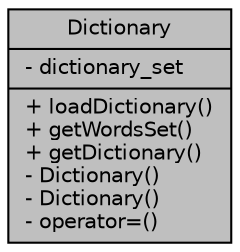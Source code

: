 digraph "Dictionary"
{
 // LATEX_PDF_SIZE
  edge [fontname="Helvetica",fontsize="10",labelfontname="Helvetica",labelfontsize="10"];
  node [fontname="Helvetica",fontsize="10",shape=record];
  Node1 [label="{Dictionary\n|- dictionary_set\l|+ loadDictionary()\l+ getWordsSet()\l+ getDictionary()\l- Dictionary()\l- Dictionary()\l- operator=()\l}",height=0.2,width=0.4,color="black", fillcolor="grey75", style="filled", fontcolor="black",tooltip="Defines dictionary structure and its available operations."];
}
